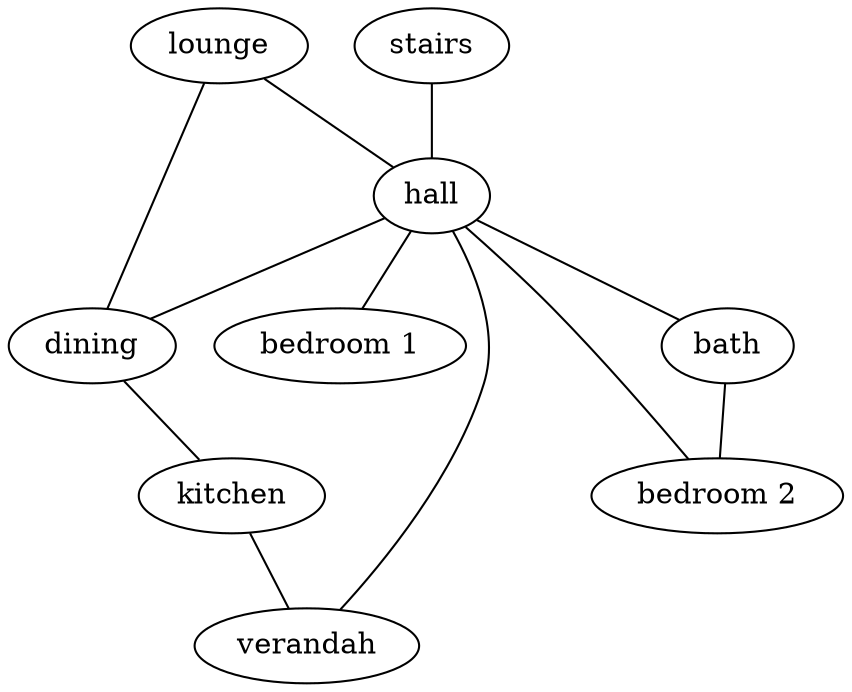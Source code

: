 graph {
"lounge" ;
"stairs" ;
"hall" ;
"bath" ;
"dining" ;
"bedroom 1" ;
"bedroom 2" ;
"kitchen" ;
"verandah" ;

"lounge" -- "hall";
"lounge" -- "dining";
"stairs" -- "hall";
"hall" -- "bedroom 1";
"hall" -- "bedroom 2";
"hall" -- "bath";
"hall" -- "verandah";
"hall" -- "dining";
"bath" -- "bedroom 2";
"dining" -- "kitchen";
"kitchen" -- "verandah";
}
